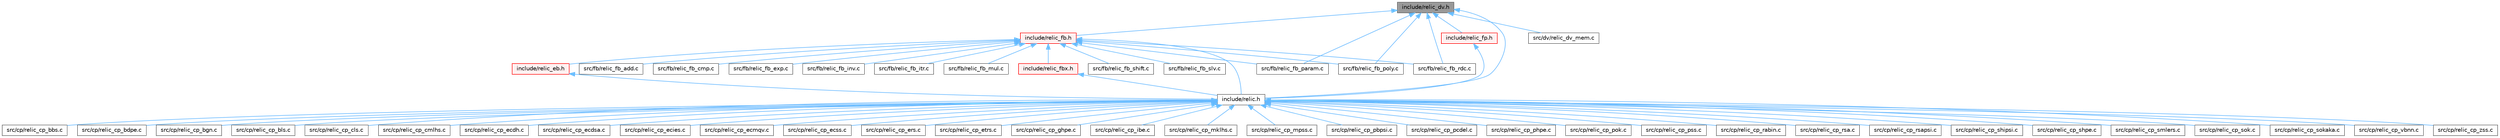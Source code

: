 digraph "include/relic_dv.h"
{
 // LATEX_PDF_SIZE
  bgcolor="transparent";
  edge [fontname=Helvetica,fontsize=10,labelfontname=Helvetica,labelfontsize=10];
  node [fontname=Helvetica,fontsize=10,shape=box,height=0.2,width=0.4];
  Node1 [id="Node000001",label="include/relic_dv.h",height=0.2,width=0.4,color="gray40", fillcolor="grey60", style="filled", fontcolor="black",tooltip=" "];
  Node1 -> Node2 [id="edge1_Node000001_Node000002",dir="back",color="steelblue1",style="solid",tooltip=" "];
  Node2 [id="Node000002",label="include/relic.h",height=0.2,width=0.4,color="grey40", fillcolor="white", style="filled",URL="$d0/d17/relic_8h.html",tooltip=" "];
  Node2 -> Node3 [id="edge2_Node000002_Node000003",dir="back",color="steelblue1",style="solid",tooltip=" "];
  Node3 [id="Node000003",label="src/cp/relic_cp_bbs.c",height=0.2,width=0.4,color="grey40", fillcolor="white", style="filled",URL="$da/d1b/relic__cp__bbs_8c.html",tooltip=" "];
  Node2 -> Node4 [id="edge3_Node000002_Node000004",dir="back",color="steelblue1",style="solid",tooltip=" "];
  Node4 [id="Node000004",label="src/cp/relic_cp_bdpe.c",height=0.2,width=0.4,color="grey40", fillcolor="white", style="filled",URL="$d7/d40/relic__cp__bdpe_8c.html",tooltip=" "];
  Node2 -> Node5 [id="edge4_Node000002_Node000005",dir="back",color="steelblue1",style="solid",tooltip=" "];
  Node5 [id="Node000005",label="src/cp/relic_cp_bgn.c",height=0.2,width=0.4,color="grey40", fillcolor="white", style="filled",URL="$d8/de3/relic__cp__bgn_8c.html",tooltip=" "];
  Node2 -> Node6 [id="edge5_Node000002_Node000006",dir="back",color="steelblue1",style="solid",tooltip=" "];
  Node6 [id="Node000006",label="src/cp/relic_cp_bls.c",height=0.2,width=0.4,color="grey40", fillcolor="white", style="filled",URL="$d7/dda/relic__cp__bls_8c.html",tooltip=" "];
  Node2 -> Node7 [id="edge6_Node000002_Node000007",dir="back",color="steelblue1",style="solid",tooltip=" "];
  Node7 [id="Node000007",label="src/cp/relic_cp_cls.c",height=0.2,width=0.4,color="grey40", fillcolor="white", style="filled",URL="$d8/d31/relic__cp__cls_8c.html",tooltip=" "];
  Node2 -> Node8 [id="edge7_Node000002_Node000008",dir="back",color="steelblue1",style="solid",tooltip=" "];
  Node8 [id="Node000008",label="src/cp/relic_cp_cmlhs.c",height=0.2,width=0.4,color="grey40", fillcolor="white", style="filled",URL="$d4/d7b/relic__cp__cmlhs_8c.html",tooltip=" "];
  Node2 -> Node9 [id="edge8_Node000002_Node000009",dir="back",color="steelblue1",style="solid",tooltip=" "];
  Node9 [id="Node000009",label="src/cp/relic_cp_ecdh.c",height=0.2,width=0.4,color="grey40", fillcolor="white", style="filled",URL="$d5/dce/relic__cp__ecdh_8c.html",tooltip=" "];
  Node2 -> Node10 [id="edge9_Node000002_Node000010",dir="back",color="steelblue1",style="solid",tooltip=" "];
  Node10 [id="Node000010",label="src/cp/relic_cp_ecdsa.c",height=0.2,width=0.4,color="grey40", fillcolor="white", style="filled",URL="$d0/d80/relic__cp__ecdsa_8c.html",tooltip=" "];
  Node2 -> Node11 [id="edge10_Node000002_Node000011",dir="back",color="steelblue1",style="solid",tooltip=" "];
  Node11 [id="Node000011",label="src/cp/relic_cp_ecies.c",height=0.2,width=0.4,color="grey40", fillcolor="white", style="filled",URL="$df/dd4/relic__cp__ecies_8c.html",tooltip=" "];
  Node2 -> Node12 [id="edge11_Node000002_Node000012",dir="back",color="steelblue1",style="solid",tooltip=" "];
  Node12 [id="Node000012",label="src/cp/relic_cp_ecmqv.c",height=0.2,width=0.4,color="grey40", fillcolor="white", style="filled",URL="$da/d1e/relic__cp__ecmqv_8c.html",tooltip=" "];
  Node2 -> Node13 [id="edge12_Node000002_Node000013",dir="back",color="steelblue1",style="solid",tooltip=" "];
  Node13 [id="Node000013",label="src/cp/relic_cp_ecss.c",height=0.2,width=0.4,color="grey40", fillcolor="white", style="filled",URL="$d4/d4c/relic__cp__ecss_8c.html",tooltip=" "];
  Node2 -> Node14 [id="edge13_Node000002_Node000014",dir="back",color="steelblue1",style="solid",tooltip=" "];
  Node14 [id="Node000014",label="src/cp/relic_cp_ers.c",height=0.2,width=0.4,color="grey40", fillcolor="white", style="filled",URL="$de/d80/relic__cp__ers_8c.html",tooltip=" "];
  Node2 -> Node15 [id="edge14_Node000002_Node000015",dir="back",color="steelblue1",style="solid",tooltip=" "];
  Node15 [id="Node000015",label="src/cp/relic_cp_etrs.c",height=0.2,width=0.4,color="grey40", fillcolor="white", style="filled",URL="$dd/d39/relic__cp__etrs_8c.html",tooltip=" "];
  Node2 -> Node16 [id="edge15_Node000002_Node000016",dir="back",color="steelblue1",style="solid",tooltip=" "];
  Node16 [id="Node000016",label="src/cp/relic_cp_ghpe.c",height=0.2,width=0.4,color="grey40", fillcolor="white", style="filled",URL="$dc/d7e/relic__cp__ghpe_8c.html",tooltip=" "];
  Node2 -> Node17 [id="edge16_Node000002_Node000017",dir="back",color="steelblue1",style="solid",tooltip=" "];
  Node17 [id="Node000017",label="src/cp/relic_cp_ibe.c",height=0.2,width=0.4,color="grey40", fillcolor="white", style="filled",URL="$d1/dd3/relic__cp__ibe_8c.html",tooltip=" "];
  Node2 -> Node18 [id="edge17_Node000002_Node000018",dir="back",color="steelblue1",style="solid",tooltip=" "];
  Node18 [id="Node000018",label="src/cp/relic_cp_mklhs.c",height=0.2,width=0.4,color="grey40", fillcolor="white", style="filled",URL="$da/d1c/relic__cp__mklhs_8c.html",tooltip=" "];
  Node2 -> Node19 [id="edge18_Node000002_Node000019",dir="back",color="steelblue1",style="solid",tooltip=" "];
  Node19 [id="Node000019",label="src/cp/relic_cp_mpss.c",height=0.2,width=0.4,color="grey40", fillcolor="white", style="filled",URL="$da/da7/relic__cp__mpss_8c.html",tooltip=" "];
  Node2 -> Node20 [id="edge19_Node000002_Node000020",dir="back",color="steelblue1",style="solid",tooltip=" "];
  Node20 [id="Node000020",label="src/cp/relic_cp_pbpsi.c",height=0.2,width=0.4,color="grey40", fillcolor="white", style="filled",URL="$db/d16/relic__cp__pbpsi_8c.html",tooltip=" "];
  Node2 -> Node21 [id="edge20_Node000002_Node000021",dir="back",color="steelblue1",style="solid",tooltip=" "];
  Node21 [id="Node000021",label="src/cp/relic_cp_pcdel.c",height=0.2,width=0.4,color="grey40", fillcolor="white", style="filled",URL="$da/dc2/relic__cp__pcdel_8c.html",tooltip=" "];
  Node2 -> Node22 [id="edge21_Node000002_Node000022",dir="back",color="steelblue1",style="solid",tooltip=" "];
  Node22 [id="Node000022",label="src/cp/relic_cp_phpe.c",height=0.2,width=0.4,color="grey40", fillcolor="white", style="filled",URL="$d4/de6/relic__cp__phpe_8c.html",tooltip=" "];
  Node2 -> Node23 [id="edge22_Node000002_Node000023",dir="back",color="steelblue1",style="solid",tooltip=" "];
  Node23 [id="Node000023",label="src/cp/relic_cp_pok.c",height=0.2,width=0.4,color="grey40", fillcolor="white", style="filled",URL="$d1/daa/relic__cp__pok_8c.html",tooltip=" "];
  Node2 -> Node24 [id="edge23_Node000002_Node000024",dir="back",color="steelblue1",style="solid",tooltip=" "];
  Node24 [id="Node000024",label="src/cp/relic_cp_pss.c",height=0.2,width=0.4,color="grey40", fillcolor="white", style="filled",URL="$d2/dbf/relic__cp__pss_8c.html",tooltip=" "];
  Node2 -> Node25 [id="edge24_Node000002_Node000025",dir="back",color="steelblue1",style="solid",tooltip=" "];
  Node25 [id="Node000025",label="src/cp/relic_cp_rabin.c",height=0.2,width=0.4,color="grey40", fillcolor="white", style="filled",URL="$d6/d1d/relic__cp__rabin_8c.html",tooltip=" "];
  Node2 -> Node26 [id="edge25_Node000002_Node000026",dir="back",color="steelblue1",style="solid",tooltip=" "];
  Node26 [id="Node000026",label="src/cp/relic_cp_rsa.c",height=0.2,width=0.4,color="grey40", fillcolor="white", style="filled",URL="$d0/d6e/relic__cp__rsa_8c.html",tooltip=" "];
  Node2 -> Node27 [id="edge26_Node000002_Node000027",dir="back",color="steelblue1",style="solid",tooltip=" "];
  Node27 [id="Node000027",label="src/cp/relic_cp_rsapsi.c",height=0.2,width=0.4,color="grey40", fillcolor="white", style="filled",URL="$d0/d3c/relic__cp__rsapsi_8c.html",tooltip=" "];
  Node2 -> Node28 [id="edge27_Node000002_Node000028",dir="back",color="steelblue1",style="solid",tooltip=" "];
  Node28 [id="Node000028",label="src/cp/relic_cp_shipsi.c",height=0.2,width=0.4,color="grey40", fillcolor="white", style="filled",URL="$df/d42/relic__cp__shipsi_8c.html",tooltip=" "];
  Node2 -> Node29 [id="edge28_Node000002_Node000029",dir="back",color="steelblue1",style="solid",tooltip=" "];
  Node29 [id="Node000029",label="src/cp/relic_cp_shpe.c",height=0.2,width=0.4,color="grey40", fillcolor="white", style="filled",URL="$d1/d29/relic__cp__shpe_8c.html",tooltip=" "];
  Node2 -> Node30 [id="edge29_Node000002_Node000030",dir="back",color="steelblue1",style="solid",tooltip=" "];
  Node30 [id="Node000030",label="src/cp/relic_cp_smlers.c",height=0.2,width=0.4,color="grey40", fillcolor="white", style="filled",URL="$d3/dc7/relic__cp__smlers_8c.html",tooltip=" "];
  Node2 -> Node31 [id="edge30_Node000002_Node000031",dir="back",color="steelblue1",style="solid",tooltip=" "];
  Node31 [id="Node000031",label="src/cp/relic_cp_sok.c",height=0.2,width=0.4,color="grey40", fillcolor="white", style="filled",URL="$d5/da9/relic__cp__sok_8c.html",tooltip=" "];
  Node2 -> Node32 [id="edge31_Node000002_Node000032",dir="back",color="steelblue1",style="solid",tooltip=" "];
  Node32 [id="Node000032",label="src/cp/relic_cp_sokaka.c",height=0.2,width=0.4,color="grey40", fillcolor="white", style="filled",URL="$db/da0/relic__cp__sokaka_8c.html",tooltip=" "];
  Node2 -> Node33 [id="edge32_Node000002_Node000033",dir="back",color="steelblue1",style="solid",tooltip=" "];
  Node33 [id="Node000033",label="src/cp/relic_cp_vbnn.c",height=0.2,width=0.4,color="grey40", fillcolor="white", style="filled",URL="$d1/dbe/relic__cp__vbnn_8c.html",tooltip=" "];
  Node2 -> Node34 [id="edge33_Node000002_Node000034",dir="back",color="steelblue1",style="solid",tooltip=" "];
  Node34 [id="Node000034",label="src/cp/relic_cp_zss.c",height=0.2,width=0.4,color="grey40", fillcolor="white", style="filled",URL="$de/de8/relic__cp__zss_8c.html",tooltip=" "];
  Node1 -> Node35 [id="edge34_Node000001_Node000035",dir="back",color="steelblue1",style="solid",tooltip=" "];
  Node35 [id="Node000035",label="include/relic_fb.h",height=0.2,width=0.4,color="red", fillcolor="#FFF0F0", style="filled",URL="$dc/de1/relic__fb_8h.html",tooltip=" "];
  Node35 -> Node2 [id="edge35_Node000035_Node000002",dir="back",color="steelblue1",style="solid",tooltip=" "];
  Node35 -> Node36 [id="edge36_Node000035_Node000036",dir="back",color="steelblue1",style="solid",tooltip=" "];
  Node36 [id="Node000036",label="include/relic_eb.h",height=0.2,width=0.4,color="red", fillcolor="#FFF0F0", style="filled",URL="$d0/d24/relic__eb_8h.html",tooltip=" "];
  Node36 -> Node2 [id="edge37_Node000036_Node000002",dir="back",color="steelblue1",style="solid",tooltip=" "];
  Node35 -> Node298 [id="edge38_Node000035_Node000298",dir="back",color="steelblue1",style="solid",tooltip=" "];
  Node298 [id="Node000298",label="include/relic_fbx.h",height=0.2,width=0.4,color="red", fillcolor="#FFF0F0", style="filled",URL="$d6/d20/relic__fbx_8h.html",tooltip=" "];
  Node298 -> Node2 [id="edge39_Node000298_Node000002",dir="back",color="steelblue1",style="solid",tooltip=" "];
  Node35 -> Node166 [id="edge40_Node000035_Node000166",dir="back",color="steelblue1",style="solid",tooltip=" "];
  Node166 [id="Node000166",label="src/fb/relic_fb_add.c",height=0.2,width=0.4,color="grey40", fillcolor="white", style="filled",URL="$d0/d4b/relic__fb__add_8c.html",tooltip=" "];
  Node35 -> Node167 [id="edge41_Node000035_Node000167",dir="back",color="steelblue1",style="solid",tooltip=" "];
  Node167 [id="Node000167",label="src/fb/relic_fb_cmp.c",height=0.2,width=0.4,color="grey40", fillcolor="white", style="filled",URL="$d9/d8d/relic__fb__cmp_8c.html",tooltip=" "];
  Node35 -> Node168 [id="edge42_Node000035_Node000168",dir="back",color="steelblue1",style="solid",tooltip=" "];
  Node168 [id="Node000168",label="src/fb/relic_fb_exp.c",height=0.2,width=0.4,color="grey40", fillcolor="white", style="filled",URL="$dc/d42/relic__fb__exp_8c.html",tooltip=" "];
  Node35 -> Node169 [id="edge43_Node000035_Node000169",dir="back",color="steelblue1",style="solid",tooltip=" "];
  Node169 [id="Node000169",label="src/fb/relic_fb_inv.c",height=0.2,width=0.4,color="grey40", fillcolor="white", style="filled",URL="$d2/dcb/relic__fb__inv_8c.html",tooltip=" "];
  Node35 -> Node170 [id="edge44_Node000035_Node000170",dir="back",color="steelblue1",style="solid",tooltip=" "];
  Node170 [id="Node000170",label="src/fb/relic_fb_itr.c",height=0.2,width=0.4,color="grey40", fillcolor="white", style="filled",URL="$d8/d31/relic__fb__itr_8c.html",tooltip=" "];
  Node35 -> Node171 [id="edge45_Node000035_Node000171",dir="back",color="steelblue1",style="solid",tooltip=" "];
  Node171 [id="Node000171",label="src/fb/relic_fb_mul.c",height=0.2,width=0.4,color="grey40", fillcolor="white", style="filled",URL="$d9/d83/relic__fb__mul_8c.html",tooltip=" "];
  Node35 -> Node172 [id="edge46_Node000035_Node000172",dir="back",color="steelblue1",style="solid",tooltip=" "];
  Node172 [id="Node000172",label="src/fb/relic_fb_param.c",height=0.2,width=0.4,color="grey40", fillcolor="white", style="filled",URL="$d5/d64/relic__fb__param_8c.html",tooltip=" "];
  Node35 -> Node173 [id="edge47_Node000035_Node000173",dir="back",color="steelblue1",style="solid",tooltip=" "];
  Node173 [id="Node000173",label="src/fb/relic_fb_poly.c",height=0.2,width=0.4,color="grey40", fillcolor="white", style="filled",URL="$d5/d0c/relic__fb__poly_8c.html",tooltip=" "];
  Node35 -> Node174 [id="edge48_Node000035_Node000174",dir="back",color="steelblue1",style="solid",tooltip=" "];
  Node174 [id="Node000174",label="src/fb/relic_fb_rdc.c",height=0.2,width=0.4,color="grey40", fillcolor="white", style="filled",URL="$db/da5/relic__fb__rdc_8c.html",tooltip=" "];
  Node35 -> Node175 [id="edge49_Node000035_Node000175",dir="back",color="steelblue1",style="solid",tooltip=" "];
  Node175 [id="Node000175",label="src/fb/relic_fb_shift.c",height=0.2,width=0.4,color="grey40", fillcolor="white", style="filled",URL="$d6/d13/relic__fb__shift_8c.html",tooltip=" "];
  Node35 -> Node176 [id="edge50_Node000035_Node000176",dir="back",color="steelblue1",style="solid",tooltip=" "];
  Node176 [id="Node000176",label="src/fb/relic_fb_slv.c",height=0.2,width=0.4,color="grey40", fillcolor="white", style="filled",URL="$d2/d49/relic__fb__slv_8c.html",tooltip=" "];
  Node1 -> Node299 [id="edge51_Node000001_Node000299",dir="back",color="steelblue1",style="solid",tooltip=" "];
  Node299 [id="Node000299",label="include/relic_fp.h",height=0.2,width=0.4,color="red", fillcolor="#FFF0F0", style="filled",URL="$d5/dfa/relic__fp_8h.html",tooltip=" "];
  Node299 -> Node2 [id="edge52_Node000299_Node000002",dir="back",color="steelblue1",style="solid",tooltip=" "];
  Node1 -> Node68 [id="edge53_Node000001_Node000068",dir="back",color="steelblue1",style="solid",tooltip=" "];
  Node68 [id="Node000068",label="src/dv/relic_dv_mem.c",height=0.2,width=0.4,color="grey40", fillcolor="white", style="filled",URL="$d6/dc3/relic__dv__mem_8c.html",tooltip=" "];
  Node1 -> Node172 [id="edge54_Node000001_Node000172",dir="back",color="steelblue1",style="solid",tooltip=" "];
  Node1 -> Node173 [id="edge55_Node000001_Node000173",dir="back",color="steelblue1",style="solid",tooltip=" "];
  Node1 -> Node174 [id="edge56_Node000001_Node000174",dir="back",color="steelblue1",style="solid",tooltip=" "];
}
